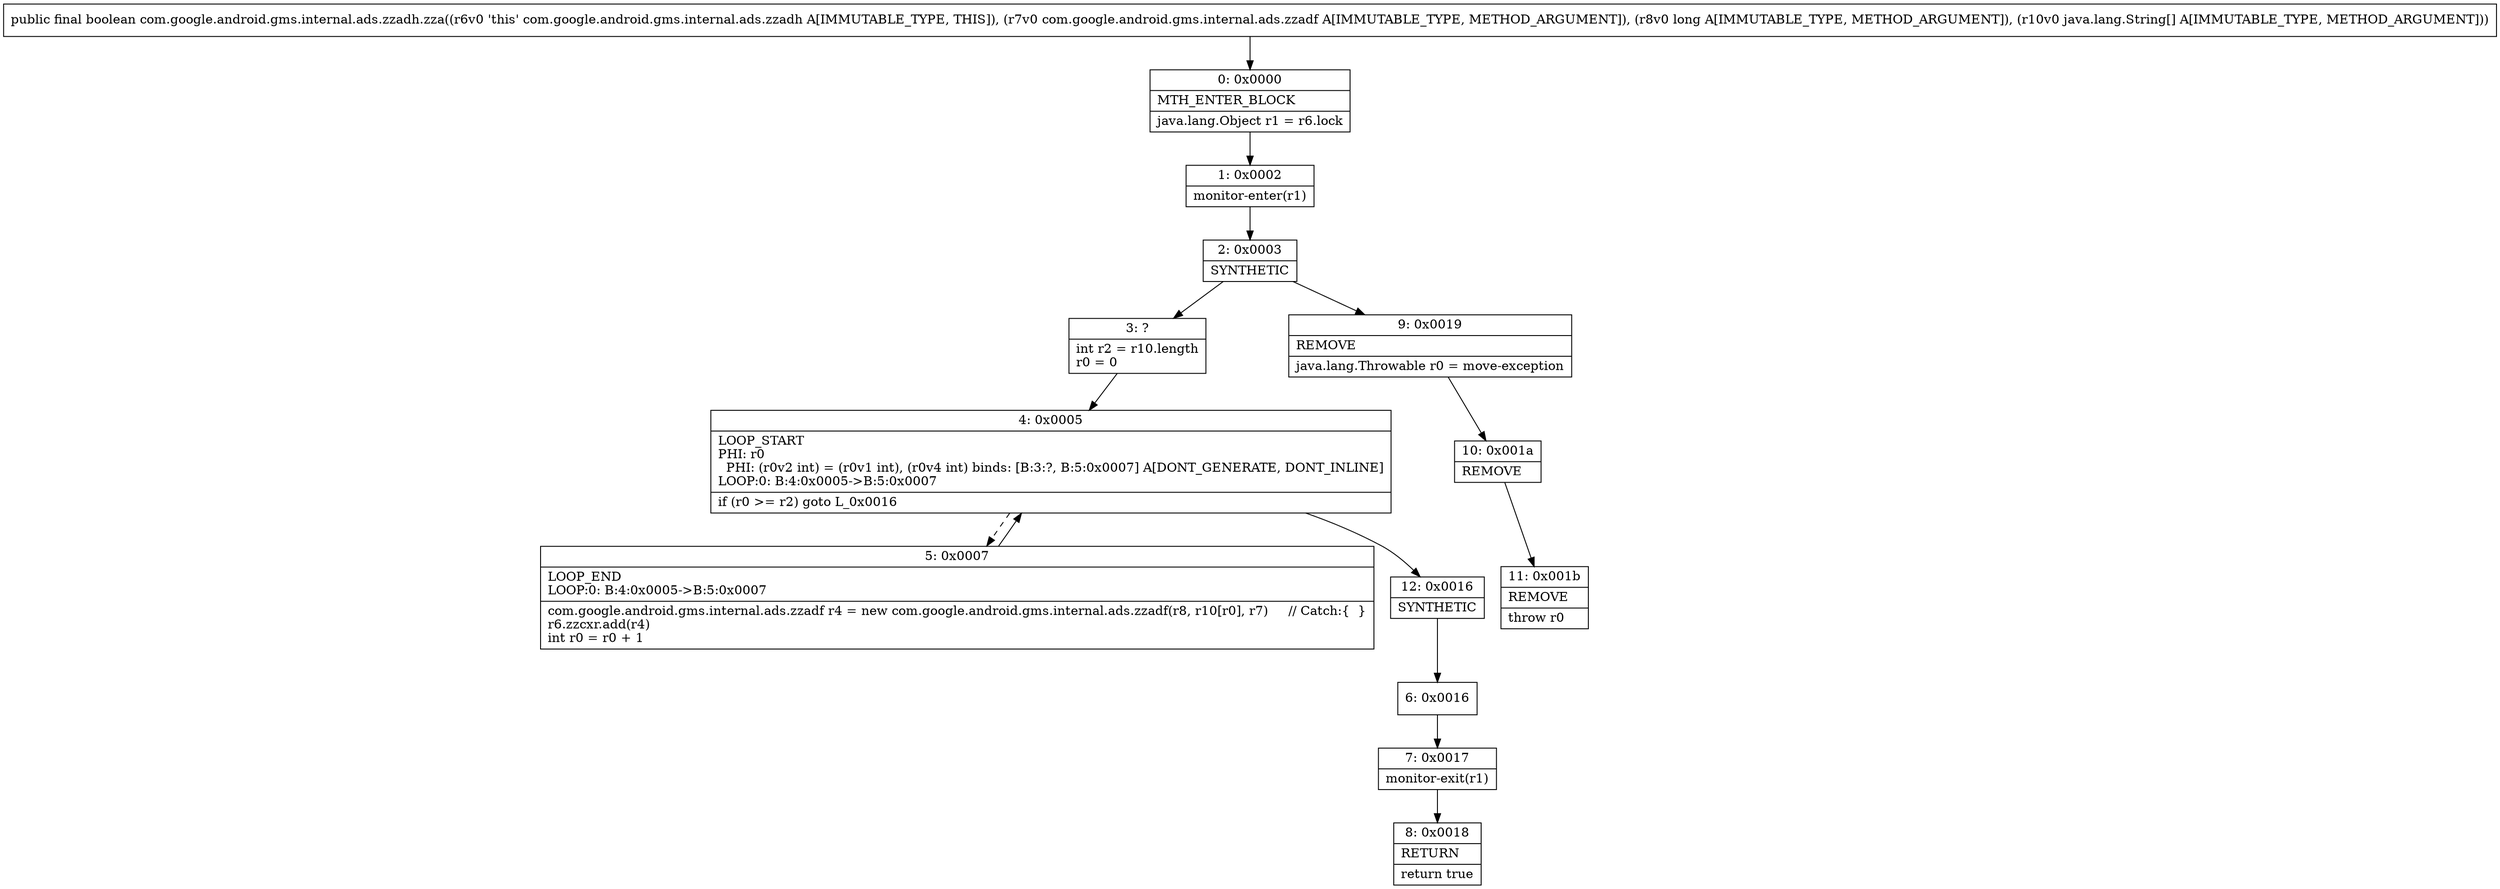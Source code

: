 digraph "CFG forcom.google.android.gms.internal.ads.zzadh.zza(Lcom\/google\/android\/gms\/internal\/ads\/zzadf;J[Ljava\/lang\/String;)Z" {
Node_0 [shape=record,label="{0\:\ 0x0000|MTH_ENTER_BLOCK\l|java.lang.Object r1 = r6.lock\l}"];
Node_1 [shape=record,label="{1\:\ 0x0002|monitor\-enter(r1)\l}"];
Node_2 [shape=record,label="{2\:\ 0x0003|SYNTHETIC\l}"];
Node_3 [shape=record,label="{3\:\ ?|int r2 = r10.length\lr0 = 0\l}"];
Node_4 [shape=record,label="{4\:\ 0x0005|LOOP_START\lPHI: r0 \l  PHI: (r0v2 int) = (r0v1 int), (r0v4 int) binds: [B:3:?, B:5:0x0007] A[DONT_GENERATE, DONT_INLINE]\lLOOP:0: B:4:0x0005\-\>B:5:0x0007\l|if (r0 \>= r2) goto L_0x0016\l}"];
Node_5 [shape=record,label="{5\:\ 0x0007|LOOP_END\lLOOP:0: B:4:0x0005\-\>B:5:0x0007\l|com.google.android.gms.internal.ads.zzadf r4 = new com.google.android.gms.internal.ads.zzadf(r8, r10[r0], r7)     \/\/ Catch:\{  \}\lr6.zzcxr.add(r4)\lint r0 = r0 + 1\l}"];
Node_6 [shape=record,label="{6\:\ 0x0016}"];
Node_7 [shape=record,label="{7\:\ 0x0017|monitor\-exit(r1)\l}"];
Node_8 [shape=record,label="{8\:\ 0x0018|RETURN\l|return true\l}"];
Node_9 [shape=record,label="{9\:\ 0x0019|REMOVE\l|java.lang.Throwable r0 = move\-exception\l}"];
Node_10 [shape=record,label="{10\:\ 0x001a|REMOVE\l}"];
Node_11 [shape=record,label="{11\:\ 0x001b|REMOVE\l|throw r0\l}"];
Node_12 [shape=record,label="{12\:\ 0x0016|SYNTHETIC\l}"];
MethodNode[shape=record,label="{public final boolean com.google.android.gms.internal.ads.zzadh.zza((r6v0 'this' com.google.android.gms.internal.ads.zzadh A[IMMUTABLE_TYPE, THIS]), (r7v0 com.google.android.gms.internal.ads.zzadf A[IMMUTABLE_TYPE, METHOD_ARGUMENT]), (r8v0 long A[IMMUTABLE_TYPE, METHOD_ARGUMENT]), (r10v0 java.lang.String[] A[IMMUTABLE_TYPE, METHOD_ARGUMENT])) }"];
MethodNode -> Node_0;
Node_0 -> Node_1;
Node_1 -> Node_2;
Node_2 -> Node_3;
Node_2 -> Node_9;
Node_3 -> Node_4;
Node_4 -> Node_5[style=dashed];
Node_4 -> Node_12;
Node_5 -> Node_4;
Node_6 -> Node_7;
Node_7 -> Node_8;
Node_9 -> Node_10;
Node_10 -> Node_11;
Node_12 -> Node_6;
}

